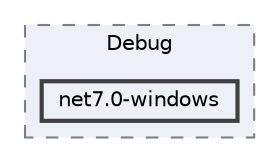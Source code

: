 digraph "obj/Debug/net7.0-windows"
{
 // LATEX_PDF_SIZE
  bgcolor="transparent";
  edge [fontname=Helvetica,fontsize=10,labelfontname=Helvetica,labelfontsize=10];
  node [fontname=Helvetica,fontsize=10,shape=box,height=0.2,width=0.4];
  compound=true
  subgraph clusterdir_a71c3b2ad23b9ff58220dd012d201987 {
    graph [ bgcolor="#edf0f7", pencolor="grey50", label="Debug", fontname=Helvetica,fontsize=10 style="filled,dashed", URL="dir_a71c3b2ad23b9ff58220dd012d201987.html",tooltip=""]
  dir_66e821f882308be91284a53e2fa87582 [label="net7.0-windows", fillcolor="#edf0f7", color="grey25", style="filled,bold", URL="dir_66e821f882308be91284a53e2fa87582.html",tooltip=""];
  }
}
